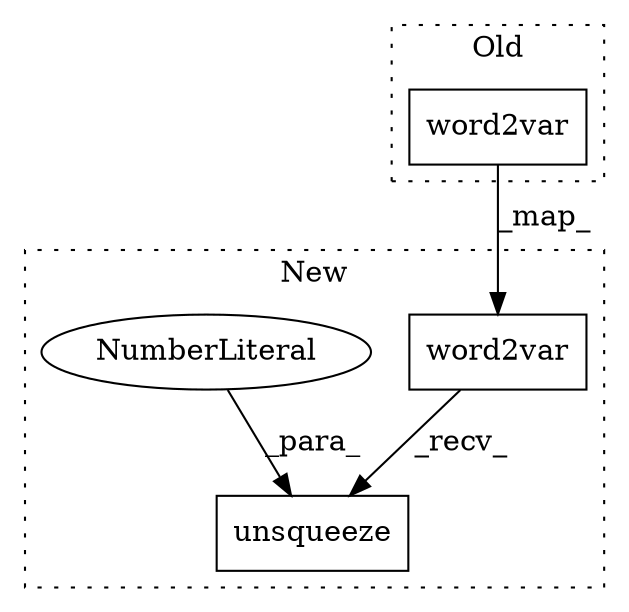 digraph G {
subgraph cluster0 {
1 [label="word2var" a="32" s="6672,6687" l="9,1" shape="box"];
label = "Old";
style="dotted";
}
subgraph cluster1 {
2 [label="word2var" a="32" s="6698,6713" l="9,1" shape="box"];
3 [label="unsqueeze" a="32" s="6715,6726" l="10,1" shape="box"];
4 [label="NumberLiteral" a="34" s="6725" l="1" shape="ellipse"];
label = "New";
style="dotted";
}
1 -> 2 [label="_map_"];
2 -> 3 [label="_recv_"];
4 -> 3 [label="_para_"];
}